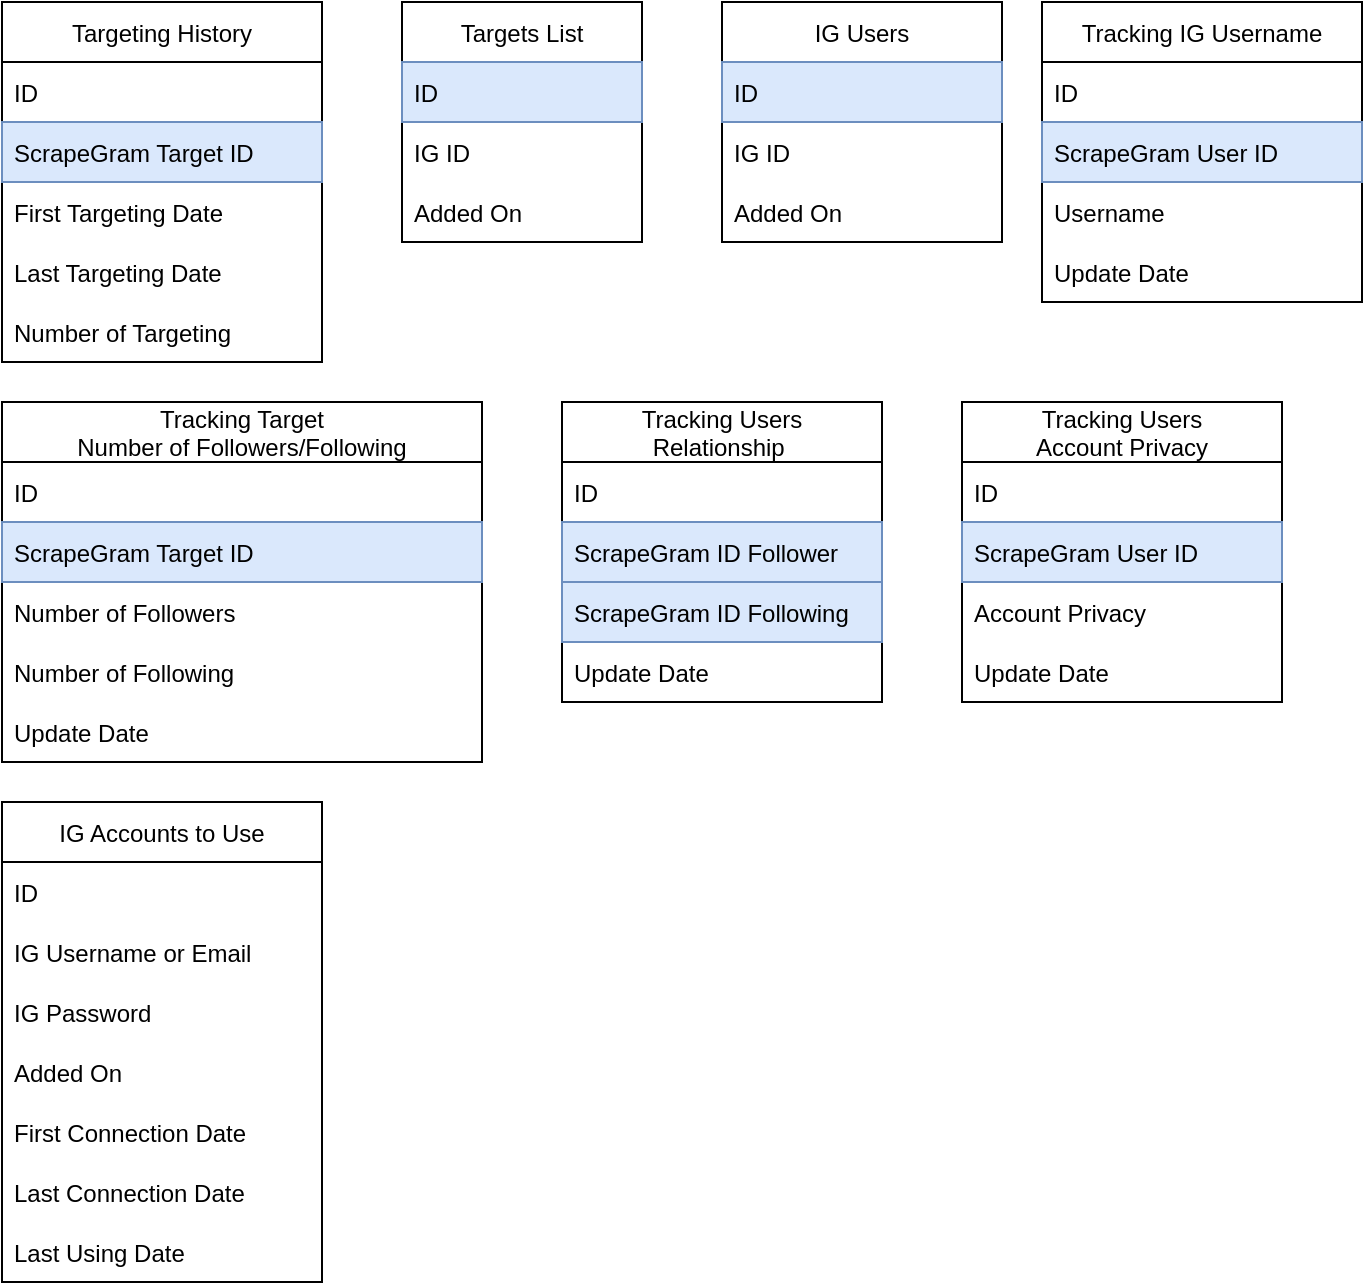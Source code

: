 <mxfile version="18.0.1" type="device"><diagram id="8DqBCA7-1XYkYkCnzvIZ" name="Page-1"><mxGraphModel dx="946" dy="672" grid="1" gridSize="10" guides="1" tooltips="1" connect="1" arrows="1" fold="1" page="1" pageScale="1" pageWidth="827" pageHeight="1169" math="0" shadow="0"><root><mxCell id="0"/><mxCell id="1" parent="0"/><mxCell id="jAHXtHTqrZidAVqL4sbe-1" value="Targeting History" style="swimlane;fontStyle=0;childLayout=stackLayout;horizontal=1;startSize=30;horizontalStack=0;resizeParent=1;resizeParentMax=0;resizeLast=0;collapsible=1;marginBottom=0;" parent="1" vertex="1"><mxGeometry x="80" y="120" width="160" height="180" as="geometry"/></mxCell><mxCell id="jAHXtHTqrZidAVqL4sbe-2" value="ID" style="text;strokeColor=none;fillColor=none;align=left;verticalAlign=middle;spacingLeft=4;spacingRight=4;overflow=hidden;points=[[0,0.5],[1,0.5]];portConstraint=eastwest;rotatable=0;" parent="jAHXtHTqrZidAVqL4sbe-1" vertex="1"><mxGeometry y="30" width="160" height="30" as="geometry"/></mxCell><mxCell id="jAHXtHTqrZidAVqL4sbe-3" value="ScrapeGram Target ID" style="text;strokeColor=#6c8ebf;fillColor=#dae8fc;align=left;verticalAlign=middle;spacingLeft=4;spacingRight=4;overflow=hidden;points=[[0,0.5],[1,0.5]];portConstraint=eastwest;rotatable=0;" parent="jAHXtHTqrZidAVqL4sbe-1" vertex="1"><mxGeometry y="60" width="160" height="30" as="geometry"/></mxCell><mxCell id="jAHXtHTqrZidAVqL4sbe-5" value="First Targeting Date" style="text;strokeColor=none;fillColor=none;align=left;verticalAlign=middle;spacingLeft=4;spacingRight=4;overflow=hidden;points=[[0,0.5],[1,0.5]];portConstraint=eastwest;rotatable=0;" parent="jAHXtHTqrZidAVqL4sbe-1" vertex="1"><mxGeometry y="90" width="160" height="30" as="geometry"/></mxCell><mxCell id="jAHXtHTqrZidAVqL4sbe-7" value="Last Targeting Date" style="text;strokeColor=none;fillColor=none;align=left;verticalAlign=middle;spacingLeft=4;spacingRight=4;overflow=hidden;points=[[0,0.5],[1,0.5]];portConstraint=eastwest;rotatable=0;" parent="jAHXtHTqrZidAVqL4sbe-1" vertex="1"><mxGeometry y="120" width="160" height="30" as="geometry"/></mxCell><mxCell id="jAHXtHTqrZidAVqL4sbe-8" value="Number of Targeting" style="text;strokeColor=none;fillColor=none;align=left;verticalAlign=middle;spacingLeft=4;spacingRight=4;overflow=hidden;points=[[0,0.5],[1,0.5]];portConstraint=eastwest;rotatable=0;" parent="jAHXtHTqrZidAVqL4sbe-1" vertex="1"><mxGeometry y="150" width="160" height="30" as="geometry"/></mxCell><mxCell id="jAHXtHTqrZidAVqL4sbe-9" value="Targets List" style="swimlane;fontStyle=0;childLayout=stackLayout;horizontal=1;startSize=30;horizontalStack=0;resizeParent=1;resizeParentMax=0;resizeLast=0;collapsible=1;marginBottom=0;" parent="1" vertex="1"><mxGeometry x="280" y="120" width="120" height="120" as="geometry"/></mxCell><mxCell id="jAHXtHTqrZidAVqL4sbe-10" value="ID" style="text;strokeColor=#6c8ebf;fillColor=#dae8fc;align=left;verticalAlign=middle;spacingLeft=4;spacingRight=4;overflow=hidden;points=[[0,0.5],[1,0.5]];portConstraint=eastwest;rotatable=0;" parent="jAHXtHTqrZidAVqL4sbe-9" vertex="1"><mxGeometry y="30" width="120" height="30" as="geometry"/></mxCell><mxCell id="jAHXtHTqrZidAVqL4sbe-11" value="IG ID" style="text;strokeColor=none;fillColor=none;align=left;verticalAlign=middle;spacingLeft=4;spacingRight=4;overflow=hidden;points=[[0,0.5],[1,0.5]];portConstraint=eastwest;rotatable=0;" parent="jAHXtHTqrZidAVqL4sbe-9" vertex="1"><mxGeometry y="60" width="120" height="30" as="geometry"/></mxCell><mxCell id="jAHXtHTqrZidAVqL4sbe-13" value="Added On" style="text;strokeColor=none;fillColor=none;align=left;verticalAlign=middle;spacingLeft=4;spacingRight=4;overflow=hidden;points=[[0,0.5],[1,0.5]];portConstraint=eastwest;rotatable=0;" parent="jAHXtHTqrZidAVqL4sbe-9" vertex="1"><mxGeometry y="90" width="120" height="30" as="geometry"/></mxCell><mxCell id="jAHXtHTqrZidAVqL4sbe-16" value="Tracking Target&#10;Number of Followers/Following" style="swimlane;fontStyle=0;childLayout=stackLayout;horizontal=1;startSize=30;horizontalStack=0;resizeParent=1;resizeParentMax=0;resizeLast=0;collapsible=1;marginBottom=0;" parent="1" vertex="1"><mxGeometry x="80" y="320" width="240" height="180" as="geometry"/></mxCell><mxCell id="jAHXtHTqrZidAVqL4sbe-17" value="ID" style="text;strokeColor=none;fillColor=none;align=left;verticalAlign=middle;spacingLeft=4;spacingRight=4;overflow=hidden;points=[[0,0.5],[1,0.5]];portConstraint=eastwest;rotatable=0;" parent="jAHXtHTqrZidAVqL4sbe-16" vertex="1"><mxGeometry y="30" width="240" height="30" as="geometry"/></mxCell><mxCell id="jAHXtHTqrZidAVqL4sbe-18" value="ScrapeGram Target ID" style="text;strokeColor=#6c8ebf;fillColor=#dae8fc;align=left;verticalAlign=middle;spacingLeft=4;spacingRight=4;overflow=hidden;points=[[0,0.5],[1,0.5]];portConstraint=eastwest;rotatable=0;" parent="jAHXtHTqrZidAVqL4sbe-16" vertex="1"><mxGeometry y="60" width="240" height="30" as="geometry"/></mxCell><mxCell id="jAHXtHTqrZidAVqL4sbe-19" value="Number of Followers" style="text;strokeColor=none;fillColor=none;align=left;verticalAlign=middle;spacingLeft=4;spacingRight=4;overflow=hidden;points=[[0,0.5],[1,0.5]];portConstraint=eastwest;rotatable=0;" parent="jAHXtHTqrZidAVqL4sbe-16" vertex="1"><mxGeometry y="90" width="240" height="30" as="geometry"/></mxCell><mxCell id="jAHXtHTqrZidAVqL4sbe-21" value="Number of Following" style="text;strokeColor=none;fillColor=none;align=left;verticalAlign=middle;spacingLeft=4;spacingRight=4;overflow=hidden;points=[[0,0.5],[1,0.5]];portConstraint=eastwest;rotatable=0;" parent="jAHXtHTqrZidAVqL4sbe-16" vertex="1"><mxGeometry y="120" width="240" height="30" as="geometry"/></mxCell><mxCell id="jAHXtHTqrZidAVqL4sbe-22" value="Update Date" style="text;strokeColor=none;fillColor=none;align=left;verticalAlign=middle;spacingLeft=4;spacingRight=4;overflow=hidden;points=[[0,0.5],[1,0.5]];portConstraint=eastwest;rotatable=0;" parent="jAHXtHTqrZidAVqL4sbe-16" vertex="1"><mxGeometry y="150" width="240" height="30" as="geometry"/></mxCell><mxCell id="jAHXtHTqrZidAVqL4sbe-23" value="IG Accounts to Use" style="swimlane;fontStyle=0;childLayout=stackLayout;horizontal=1;startSize=30;horizontalStack=0;resizeParent=1;resizeParentMax=0;resizeLast=0;collapsible=1;marginBottom=0;" parent="1" vertex="1"><mxGeometry x="80" y="520" width="160" height="240" as="geometry"/></mxCell><mxCell id="jAHXtHTqrZidAVqL4sbe-24" value="ID" style="text;strokeColor=none;fillColor=none;align=left;verticalAlign=middle;spacingLeft=4;spacingRight=4;overflow=hidden;points=[[0,0.5],[1,0.5]];portConstraint=eastwest;rotatable=0;" parent="jAHXtHTqrZidAVqL4sbe-23" vertex="1"><mxGeometry y="30" width="160" height="30" as="geometry"/></mxCell><mxCell id="jAHXtHTqrZidAVqL4sbe-25" value="IG Username or Email" style="text;strokeColor=none;fillColor=none;align=left;verticalAlign=middle;spacingLeft=4;spacingRight=4;overflow=hidden;points=[[0,0.5],[1,0.5]];portConstraint=eastwest;rotatable=0;" parent="jAHXtHTqrZidAVqL4sbe-23" vertex="1"><mxGeometry y="60" width="160" height="30" as="geometry"/></mxCell><mxCell id="jAHXtHTqrZidAVqL4sbe-26" value="IG Password" style="text;strokeColor=none;fillColor=none;align=left;verticalAlign=middle;spacingLeft=4;spacingRight=4;overflow=hidden;points=[[0,0.5],[1,0.5]];portConstraint=eastwest;rotatable=0;" parent="jAHXtHTqrZidAVqL4sbe-23" vertex="1"><mxGeometry y="90" width="160" height="30" as="geometry"/></mxCell><mxCell id="jAHXtHTqrZidAVqL4sbe-27" value="Added On" style="text;strokeColor=none;fillColor=none;align=left;verticalAlign=middle;spacingLeft=4;spacingRight=4;overflow=hidden;points=[[0,0.5],[1,0.5]];portConstraint=eastwest;rotatable=0;" parent="jAHXtHTqrZidAVqL4sbe-23" vertex="1"><mxGeometry y="120" width="160" height="30" as="geometry"/></mxCell><mxCell id="jAHXtHTqrZidAVqL4sbe-28" value="First Connection Date" style="text;strokeColor=none;fillColor=none;align=left;verticalAlign=middle;spacingLeft=4;spacingRight=4;overflow=hidden;points=[[0,0.5],[1,0.5]];portConstraint=eastwest;rotatable=0;" parent="jAHXtHTqrZidAVqL4sbe-23" vertex="1"><mxGeometry y="150" width="160" height="30" as="geometry"/></mxCell><mxCell id="jAHXtHTqrZidAVqL4sbe-29" value="Last Connection Date" style="text;strokeColor=none;fillColor=none;align=left;verticalAlign=middle;spacingLeft=4;spacingRight=4;overflow=hidden;points=[[0,0.5],[1,0.5]];portConstraint=eastwest;rotatable=0;" parent="jAHXtHTqrZidAVqL4sbe-23" vertex="1"><mxGeometry y="180" width="160" height="30" as="geometry"/></mxCell><mxCell id="jAHXtHTqrZidAVqL4sbe-30" value="Last Using Date" style="text;strokeColor=none;fillColor=none;align=left;verticalAlign=middle;spacingLeft=4;spacingRight=4;overflow=hidden;points=[[0,0.5],[1,0.5]];portConstraint=eastwest;rotatable=0;" parent="jAHXtHTqrZidAVqL4sbe-23" vertex="1"><mxGeometry y="210" width="160" height="30" as="geometry"/></mxCell><mxCell id="jAHXtHTqrZidAVqL4sbe-35" value="IG Users" style="swimlane;fontStyle=0;childLayout=stackLayout;horizontal=1;startSize=30;horizontalStack=0;resizeParent=1;resizeParentMax=0;resizeLast=0;collapsible=1;marginBottom=0;" parent="1" vertex="1"><mxGeometry x="440" y="120" width="140" height="120" as="geometry"/></mxCell><mxCell id="jAHXtHTqrZidAVqL4sbe-36" value="ID" style="text;strokeColor=#6c8ebf;fillColor=#dae8fc;align=left;verticalAlign=middle;spacingLeft=4;spacingRight=4;overflow=hidden;points=[[0,0.5],[1,0.5]];portConstraint=eastwest;rotatable=0;" parent="jAHXtHTqrZidAVqL4sbe-35" vertex="1"><mxGeometry y="30" width="140" height="30" as="geometry"/></mxCell><mxCell id="jAHXtHTqrZidAVqL4sbe-37" value="IG ID" style="text;strokeColor=none;fillColor=none;align=left;verticalAlign=middle;spacingLeft=4;spacingRight=4;overflow=hidden;points=[[0,0.5],[1,0.5]];portConstraint=eastwest;rotatable=0;" parent="jAHXtHTqrZidAVqL4sbe-35" vertex="1"><mxGeometry y="60" width="140" height="30" as="geometry"/></mxCell><mxCell id="jAHXtHTqrZidAVqL4sbe-38" value="Added On" style="text;strokeColor=none;fillColor=none;align=left;verticalAlign=middle;spacingLeft=4;spacingRight=4;overflow=hidden;points=[[0,0.5],[1,0.5]];portConstraint=eastwest;rotatable=0;" parent="jAHXtHTqrZidAVqL4sbe-35" vertex="1"><mxGeometry y="90" width="140" height="30" as="geometry"/></mxCell><mxCell id="jAHXtHTqrZidAVqL4sbe-39" value="Tracking IG Username" style="swimlane;fontStyle=0;childLayout=stackLayout;horizontal=1;startSize=30;horizontalStack=0;resizeParent=1;resizeParentMax=0;resizeLast=0;collapsible=1;marginBottom=0;" parent="1" vertex="1"><mxGeometry x="600" y="120" width="160" height="150" as="geometry"/></mxCell><mxCell id="jAHXtHTqrZidAVqL4sbe-40" value="ID" style="text;strokeColor=none;fillColor=none;align=left;verticalAlign=middle;spacingLeft=4;spacingRight=4;overflow=hidden;points=[[0,0.5],[1,0.5]];portConstraint=eastwest;rotatable=0;" parent="jAHXtHTqrZidAVqL4sbe-39" vertex="1"><mxGeometry y="30" width="160" height="30" as="geometry"/></mxCell><mxCell id="jAHXtHTqrZidAVqL4sbe-41" value="ScrapeGram User ID" style="text;strokeColor=#6c8ebf;fillColor=#dae8fc;align=left;verticalAlign=middle;spacingLeft=4;spacingRight=4;overflow=hidden;points=[[0,0.5],[1,0.5]];portConstraint=eastwest;rotatable=0;" parent="jAHXtHTqrZidAVqL4sbe-39" vertex="1"><mxGeometry y="60" width="160" height="30" as="geometry"/></mxCell><mxCell id="jAHXtHTqrZidAVqL4sbe-43" value="Username" style="text;strokeColor=none;fillColor=none;align=left;verticalAlign=middle;spacingLeft=4;spacingRight=4;overflow=hidden;points=[[0,0.5],[1,0.5]];portConstraint=eastwest;rotatable=0;" parent="jAHXtHTqrZidAVqL4sbe-39" vertex="1"><mxGeometry y="90" width="160" height="30" as="geometry"/></mxCell><mxCell id="jAHXtHTqrZidAVqL4sbe-45" value="Update Date" style="text;strokeColor=none;fillColor=none;align=left;verticalAlign=middle;spacingLeft=4;spacingRight=4;overflow=hidden;points=[[0,0.5],[1,0.5]];portConstraint=eastwest;rotatable=0;" parent="jAHXtHTqrZidAVqL4sbe-39" vertex="1"><mxGeometry y="120" width="160" height="30" as="geometry"/></mxCell><mxCell id="jAHXtHTqrZidAVqL4sbe-46" value="Tracking Users&#10;Relationship " style="swimlane;fontStyle=0;childLayout=stackLayout;horizontal=1;startSize=30;horizontalStack=0;resizeParent=1;resizeParentMax=0;resizeLast=0;collapsible=1;marginBottom=0;" parent="1" vertex="1"><mxGeometry x="360" y="320" width="160" height="150" as="geometry"/></mxCell><mxCell id="jAHXtHTqrZidAVqL4sbe-47" value="ID" style="text;strokeColor=none;fillColor=none;align=left;verticalAlign=middle;spacingLeft=4;spacingRight=4;overflow=hidden;points=[[0,0.5],[1,0.5]];portConstraint=eastwest;rotatable=0;" parent="jAHXtHTqrZidAVqL4sbe-46" vertex="1"><mxGeometry y="30" width="160" height="30" as="geometry"/></mxCell><mxCell id="jAHXtHTqrZidAVqL4sbe-49" value="ScrapeGram ID Follower" style="text;strokeColor=#6c8ebf;fillColor=#dae8fc;align=left;verticalAlign=middle;spacingLeft=4;spacingRight=4;overflow=hidden;points=[[0,0.5],[1,0.5]];portConstraint=eastwest;rotatable=0;" parent="jAHXtHTqrZidAVqL4sbe-46" vertex="1"><mxGeometry y="60" width="160" height="30" as="geometry"/></mxCell><mxCell id="jAHXtHTqrZidAVqL4sbe-50" value="ScrapeGram ID Following" style="text;strokeColor=#6c8ebf;fillColor=#dae8fc;align=left;verticalAlign=middle;spacingLeft=4;spacingRight=4;overflow=hidden;points=[[0,0.5],[1,0.5]];portConstraint=eastwest;rotatable=0;" parent="jAHXtHTqrZidAVqL4sbe-46" vertex="1"><mxGeometry y="90" width="160" height="30" as="geometry"/></mxCell><mxCell id="jAHXtHTqrZidAVqL4sbe-51" value="Update Date" style="text;strokeColor=none;fillColor=none;align=left;verticalAlign=middle;spacingLeft=4;spacingRight=4;overflow=hidden;points=[[0,0.5],[1,0.5]];portConstraint=eastwest;rotatable=0;" parent="jAHXtHTqrZidAVqL4sbe-46" vertex="1"><mxGeometry y="120" width="160" height="30" as="geometry"/></mxCell><mxCell id="x2fvKStxhExsq3XLx2EV-1" value="Tracking Users&#10;Account Privacy" style="swimlane;fontStyle=0;childLayout=stackLayout;horizontal=1;startSize=30;horizontalStack=0;resizeParent=1;resizeParentMax=0;resizeLast=0;collapsible=1;marginBottom=0;" parent="1" vertex="1"><mxGeometry x="560" y="320" width="160" height="150" as="geometry"/></mxCell><mxCell id="x2fvKStxhExsq3XLx2EV-2" value="ID" style="text;strokeColor=none;fillColor=none;align=left;verticalAlign=middle;spacingLeft=4;spacingRight=4;overflow=hidden;points=[[0,0.5],[1,0.5]];portConstraint=eastwest;rotatable=0;" parent="x2fvKStxhExsq3XLx2EV-1" vertex="1"><mxGeometry y="30" width="160" height="30" as="geometry"/></mxCell><mxCell id="x2fvKStxhExsq3XLx2EV-3" value="ScrapeGram User ID" style="text;strokeColor=#6c8ebf;fillColor=#dae8fc;align=left;verticalAlign=middle;spacingLeft=4;spacingRight=4;overflow=hidden;points=[[0,0.5],[1,0.5]];portConstraint=eastwest;rotatable=0;" parent="x2fvKStxhExsq3XLx2EV-1" vertex="1"><mxGeometry y="60" width="160" height="30" as="geometry"/></mxCell><mxCell id="x2fvKStxhExsq3XLx2EV-4" value="Account Privacy" style="text;strokeColor=none;fillColor=none;align=left;verticalAlign=middle;spacingLeft=4;spacingRight=4;overflow=hidden;points=[[0,0.5],[1,0.5]];portConstraint=eastwest;rotatable=0;" parent="x2fvKStxhExsq3XLx2EV-1" vertex="1"><mxGeometry y="90" width="160" height="30" as="geometry"/></mxCell><mxCell id="x2fvKStxhExsq3XLx2EV-5" value="Update Date" style="text;strokeColor=none;fillColor=none;align=left;verticalAlign=middle;spacingLeft=4;spacingRight=4;overflow=hidden;points=[[0,0.5],[1,0.5]];portConstraint=eastwest;rotatable=0;" parent="x2fvKStxhExsq3XLx2EV-1" vertex="1"><mxGeometry y="120" width="160" height="30" as="geometry"/></mxCell></root></mxGraphModel></diagram></mxfile>
